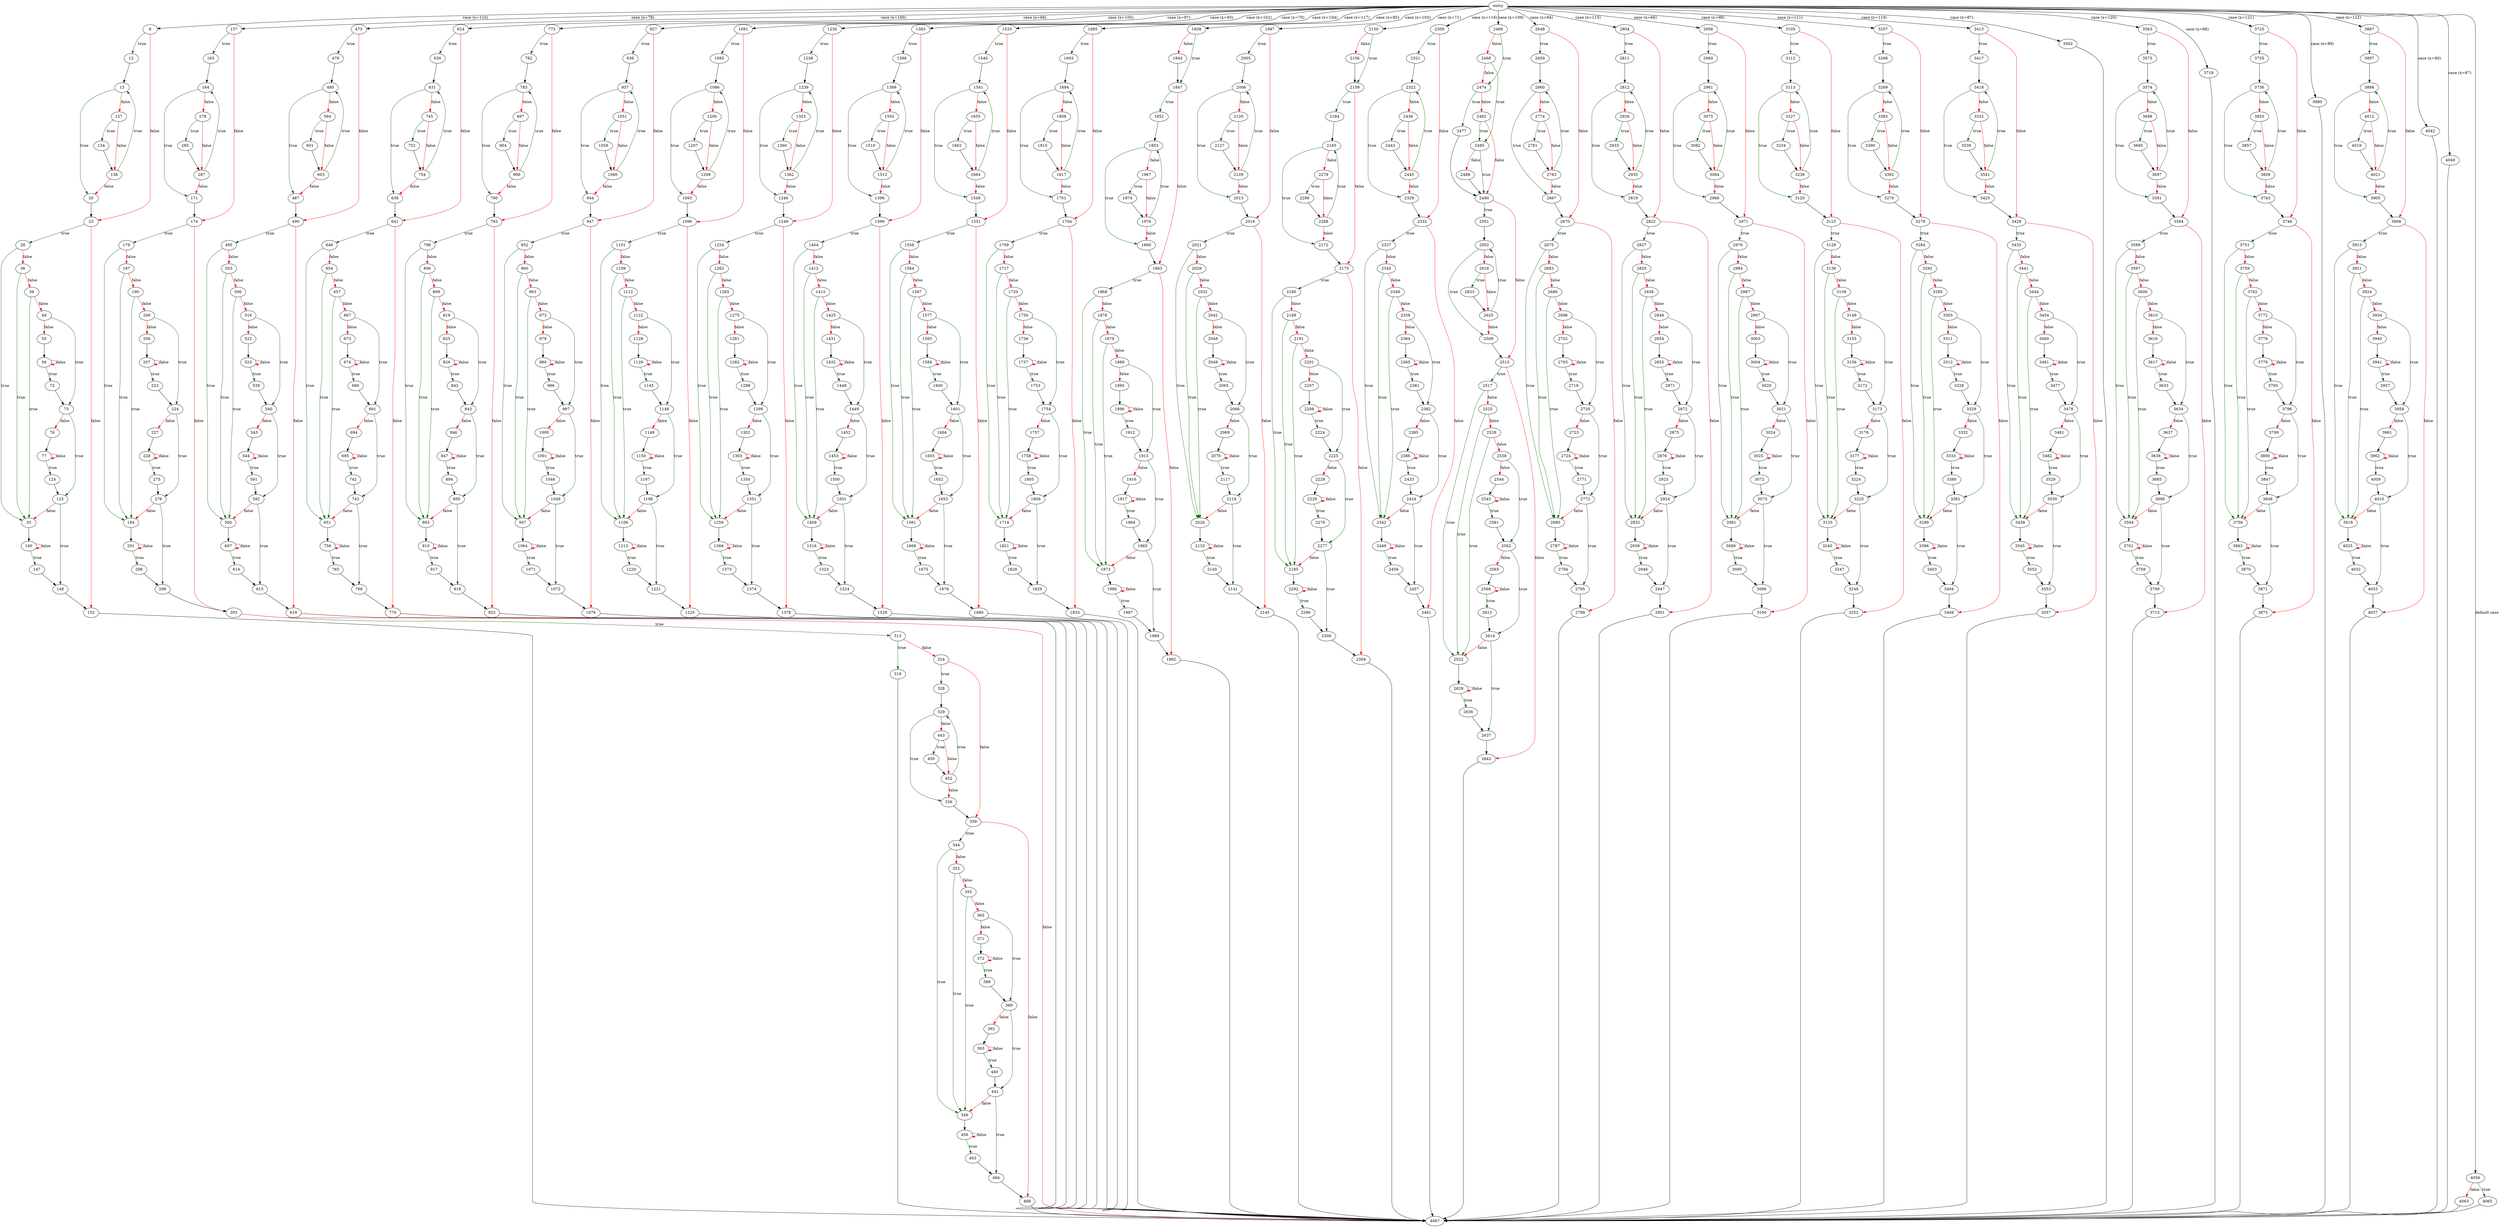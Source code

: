digraph "print_stat" {
	// Node definitions.
	6 [label=entry];
	8;
	12;
	13;
	20;
	23;
	28;
	33;
	36;
	39;
	49;
	55;
	56;
	72;
	73;
	76;
	77;
	124;
	125;
	127;
	134;
	136;
	140;
	147;
	148;
	152;
	157;
	163;
	164;
	171;
	174;
	179;
	184;
	187;
	190;
	200;
	206;
	207;
	223;
	224;
	227;
	228;
	275;
	276;
	278;
	285;
	287;
	291;
	298;
	299;
	303;
	313;
	319;
	324;
	328;
	329;
	336;
	339;
	344;
	349;
	352;
	355;
	365;
	371;
	372;
	388;
	389;
	392;
	393;
	440;
	441;
	443;
	450;
	452;
	456;
	463;
	464;
	468;
	473;
	479;
	480;
	487;
	490;
	495;
	500;
	503;
	506;
	516;
	522;
	523;
	539;
	540;
	543;
	544;
	591;
	592;
	594;
	601;
	603;
	607;
	614;
	615;
	619;
	624;
	630;
	631;
	638;
	641;
	646;
	651;
	654;
	657;
	667;
	673;
	674;
	690;
	691;
	694;
	695;
	742;
	743;
	745;
	752;
	754;
	758;
	765;
	766;
	770;
	775;
	782;
	783;
	790;
	793;
	798;
	803;
	806;
	809;
	819;
	825;
	826;
	842;
	843;
	846;
	847;
	894;
	895;
	897;
	904;
	906;
	910;
	917;
	918;
	922;
	927;
	936;
	937;
	944;
	947;
	952;
	957;
	960;
	963;
	973;
	979;
	980;
	996;
	997;
	1000;
	1001;
	1048;
	1049;
	1051;
	1058;
	1060;
	1064;
	1071;
	1072;
	1076;
	1081;
	1085;
	1086;
	1093;
	1096;
	1101;
	1106;
	1109;
	1112;
	1122;
	1128;
	1129;
	1145;
	1146;
	1149;
	1150;
	1197;
	1198;
	1200;
	1207;
	1209;
	1213;
	1220;
	1221;
	1225;
	1230;
	1238;
	1239;
	1246;
	1249;
	1254;
	1259;
	1262;
	1265;
	1275;
	1281;
	1282;
	1298;
	1299;
	1302;
	1303;
	1350;
	1351;
	1353;
	1360;
	1362;
	1366;
	1373;
	1374;
	1378;
	1383;
	1388;
	1389;
	1396;
	1399;
	1404;
	1409;
	1412;
	1415;
	1425;
	1431;
	1432;
	1448;
	1449;
	1452;
	1453;
	1500;
	1501;
	1503;
	1510;
	1512;
	1516;
	1523;
	1524;
	1528;
	1533;
	1540;
	1541;
	1548;
	1551;
	1556;
	1561;
	1564;
	1567;
	1577;
	1583;
	1584;
	1600;
	1601;
	1604;
	1605;
	1652;
	1653;
	1655;
	1662;
	1664;
	1668;
	1675;
	1676;
	1680;
	1685;
	1693;
	1694;
	1701;
	1704;
	1709;
	1714;
	1717;
	1720;
	1730;
	1736;
	1737;
	1753;
	1754;
	1757;
	1758;
	1805;
	1806;
	1808;
	1815;
	1817;
	1821;
	1828;
	1829;
	1833;
	1838;
	1844;
	1847;
	1852;
	1853;
	1860;
	1863;
	1868;
	1873;
	1876;
	1879;
	1889;
	1895;
	1896;
	1912;
	1913;
	1916;
	1917;
	1964;
	1965;
	1967;
	1974;
	1976;
	1980;
	1987;
	1988;
	1992;
	1997;
	2005;
	2006;
	2013;
	2016;
	2021;
	2026;
	2029;
	2032;
	2042;
	2048;
	2049;
	2065;
	2066;
	2069;
	2070;
	2117;
	2118;
	2120;
	2127;
	2129;
	2133;
	2140;
	2141;
	2145;
	2150;
	2156;
	2159;
	2164;
	2165;
	2172;
	2175;
	2180;
	2185;
	2188;
	2191;
	2201;
	2207;
	2208;
	2224;
	2225;
	2228;
	2229;
	2276;
	2277;
	2279;
	2286;
	2288;
	2292;
	2299;
	2300;
	2304;
	2309;
	2321;
	2322;
	2329;
	2332;
	2337;
	2342;
	2345;
	2348;
	2358;
	2364;
	2365;
	2381;
	2382;
	2385;
	2386;
	2433;
	2434;
	2436;
	2443;
	2445;
	2449;
	2456;
	2457;
	2461;
	2466;
	2468;
	2474;
	2477;
	2482;
	2485;
	2488;
	2490;
	2501;
	2502;
	2509;
	2512;
	2517;
	2522;
	2525;
	2528;
	2538;
	2544;
	2545;
	2561;
	2562;
	2565;
	2566;
	2613;
	2614;
	2616;
	2623;
	2625;
	2629;
	2636;
	2637;
	2642;
	2648;
	2659;
	2660;
	2667;
	2670;
	2675;
	2680;
	2683;
	2686;
	2696;
	2702;
	2703;
	2719;
	2720;
	2723;
	2724;
	2771;
	2772;
	2774;
	2781;
	2783;
	2787;
	2794;
	2795;
	2799;
	2804;
	2811;
	2812;
	2819;
	2822;
	2827;
	2832;
	2835;
	2838;
	2848;
	2854;
	2855;
	2871;
	2872;
	2875;
	2876;
	2923;
	2924;
	2926;
	2933;
	2935;
	2939;
	2946;
	2947;
	2951;
	2956;
	2960;
	2961;
	2968;
	2971;
	2976;
	2981;
	2984;
	2987;
	2997;
	3003;
	3004;
	3020;
	3021;
	3024;
	3025;
	3072;
	3073;
	3075;
	3082;
	3084;
	3088;
	3095;
	3096;
	3100;
	3105;
	3112;
	3113;
	3120;
	3123;
	3128;
	3133;
	3136;
	3139;
	3149;
	3155;
	3156;
	3172;
	3173;
	3176;
	3177;
	3224;
	3225;
	3227;
	3234;
	3236;
	3240;
	3247;
	3248;
	3252;
	3257;
	3268;
	3269;
	3276;
	3279;
	3284;
	3289;
	3292;
	3295;
	3305;
	3311;
	3312;
	3328;
	3329;
	3332;
	3333;
	3380;
	3381;
	3383;
	3390;
	3392;
	3396;
	3403;
	3404;
	3408;
	3413;
	3417;
	3418;
	3425;
	3428;
	3433;
	3438;
	3441;
	3444;
	3454;
	3460;
	3461;
	3477;
	3478;
	3481;
	3482;
	3529;
	3530;
	3532;
	3539;
	3541;
	3545;
	3552;
	3553;
	3557;
	3562;
	3563;
	3573;
	3574;
	3581;
	3584;
	3589;
	3594;
	3597;
	3600;
	3610;
	3616;
	3617;
	3633;
	3634;
	3637;
	3638;
	3685;
	3686;
	3688;
	3695;
	3697;
	3701;
	3708;
	3709;
	3713;
	3718;
	3725;
	3735;
	3736;
	3743;
	3746;
	3751;
	3756;
	3759;
	3762;
	3772;
	3778;
	3779;
	3795;
	3796;
	3799;
	3800;
	3847;
	3848;
	3850;
	3857;
	3859;
	3863;
	3870;
	3871;
	3875;
	3880;
	3887;
	3897;
	3898;
	3905;
	3908;
	3913;
	3918;
	3921;
	3924;
	3934;
	3940;
	3941;
	3957;
	3958;
	3961;
	3962;
	4009;
	4010;
	4012;
	4019;
	4021;
	4025;
	4032;
	4033;
	4037;
	4042;
	4049;
	4056;
	4063;
	4065;
	4067;

	// Edge definitions.
	6 -> 8 [label="case (x=110)"];
	6 -> 157 [label="case (x=78)"];
	6 -> 473 [label="case (x=100)"];
	6 -> 624 [label="case (x=68)"];
	6 -> 775 [label="case (x=105)"];
	6 -> 927 [label="case (x=97)"];
	6 -> 1081 [label="case (x=65)"];
	6 -> 1230 [label="case (x=102)"];
	6 -> 1383 [label="case (x=70)"];
	6 -> 1533 [label="case (x=104)"];
	6 -> 1685 [label="case (x=117)"];
	6 -> 1838 [label="case (x=85)"];
	6 -> 1997 [label="case (x=103)"];
	6 -> 2150 [label="case (x=71)"];
	6 -> 2309 [label="case (x=116)"];
	6 -> 2466 [label="case (x=109)"];
	6 -> 2648 [label="case (x=84)"];
	6 -> 2804 [label="case (x=115)"];
	6 -> 2956 [label="case (x=66)"];
	6 -> 3105 [label="case (x=98)"];
	6 -> 3257 [label="case (x=111)"];
	6 -> 3413 [label="case (x=119)"];
	6 -> 3562 [label="case (x=87)"];
	6 -> 3563 [label="case (x=120)"];
	6 -> 3718 [label="case (x=88)"];
	6 -> 3725 [label="case (x=121)"];
	6 -> 3880 [label="case (x=89)"];
	6 -> 3887 [label="case (x=122)"];
	6 -> 4042 [label="case (x=90)"];
	6 -> 4049 [label="case (x=67)"];
	6 -> 4056 [label="default case"];
	8 -> 12 [
		color=darkgreen
		label=true
	];
	8 -> 23 [
		color=red
		label=false
	];
	12 -> 13;
	13 -> 20 [
		color=darkgreen
		label=true
	];
	13 -> 127 [
		color=red
		label=false
	];
	20 -> 23;
	23 -> 28 [
		color=darkgreen
		label=true
	];
	23 -> 152 [
		color=red
		label=false
	];
	28 -> 33 [
		color=darkgreen
		label=true
	];
	28 -> 36 [
		color=red
		label=false
	];
	33 -> 140;
	36 -> 33 [
		color=darkgreen
		label=true
	];
	36 -> 39 [
		color=red
		label=false
	];
	39 -> 33 [
		color=darkgreen
		label=true
	];
	39 -> 49 [
		color=red
		label=false
	];
	49 -> 55 [
		color=red
		label=false
	];
	49 -> 73 [
		color=darkgreen
		label=true
	];
	55 -> 56;
	56 -> 56 [
		color=red
		label=false
	];
	56 -> 72 [
		color=darkgreen
		label=true
	];
	72 -> 73;
	73 -> 76 [
		color=red
		label=false
	];
	73 -> 125 [
		color=darkgreen
		label=true
	];
	76 -> 77;
	77 -> 77 [
		color=red
		label=false
	];
	77 -> 124 [
		color=darkgreen
		label=true
	];
	124 -> 125;
	125 -> 33 [
		color=red
		label=false
	];
	125 -> 148 [
		color=darkgreen
		label=true
	];
	127 -> 134 [
		color=darkgreen
		label=true
	];
	127 -> 136 [
		color=red
		label=false
	];
	134 -> 136;
	136 -> 13 [
		color=darkgreen
		label=true
	];
	136 -> 20 [
		color=red
		label=false
	];
	140 -> 140 [
		color=red
		label=false
	];
	140 -> 147 [
		color=darkgreen
		label=true
	];
	147 -> 148;
	148 -> 152;
	152 -> 4067;
	157 -> 163 [
		color=darkgreen
		label=true
	];
	157 -> 174 [
		color=red
		label=false
	];
	163 -> 164;
	164 -> 171 [
		color=darkgreen
		label=true
	];
	164 -> 278 [
		color=red
		label=false
	];
	171 -> 174;
	174 -> 179 [
		color=darkgreen
		label=true
	];
	174 -> 303 [
		color=red
		label=false
	];
	179 -> 184 [
		color=darkgreen
		label=true
	];
	179 -> 187 [
		color=red
		label=false
	];
	184 -> 291;
	187 -> 184 [
		color=darkgreen
		label=true
	];
	187 -> 190 [
		color=red
		label=false
	];
	190 -> 184 [
		color=darkgreen
		label=true
	];
	190 -> 200 [
		color=red
		label=false
	];
	200 -> 206 [
		color=red
		label=false
	];
	200 -> 224 [
		color=darkgreen
		label=true
	];
	206 -> 207;
	207 -> 207 [
		color=red
		label=false
	];
	207 -> 223 [
		color=darkgreen
		label=true
	];
	223 -> 224;
	224 -> 227 [
		color=red
		label=false
	];
	224 -> 276 [
		color=darkgreen
		label=true
	];
	227 -> 228;
	228 -> 228 [
		color=red
		label=false
	];
	228 -> 275 [
		color=darkgreen
		label=true
	];
	275 -> 276;
	276 -> 184 [
		color=red
		label=false
	];
	276 -> 299 [
		color=darkgreen
		label=true
	];
	278 -> 285 [
		color=darkgreen
		label=true
	];
	278 -> 287 [
		color=red
		label=false
	];
	285 -> 287;
	287 -> 164 [
		color=darkgreen
		label=true
	];
	287 -> 171 [
		color=red
		label=false
	];
	291 -> 291 [
		color=red
		label=false
	];
	291 -> 298 [
		color=darkgreen
		label=true
	];
	298 -> 299;
	299 -> 303;
	303 -> 313 [
		color=darkgreen
		label=true
	];
	303 -> 4067 [
		color=red
		label=false
	];
	313 -> 319 [
		color=darkgreen
		label=true
	];
	313 -> 324 [
		color=red
		label=false
	];
	319 -> 4067;
	324 -> 328 [
		color=darkgreen
		label=true
	];
	324 -> 339 [
		color=red
		label=false
	];
	328 -> 329;
	329 -> 336 [
		color=darkgreen
		label=true
	];
	329 -> 443 [
		color=red
		label=false
	];
	336 -> 339;
	339 -> 344 [
		color=darkgreen
		label=true
	];
	339 -> 468 [
		color=red
		label=false
	];
	344 -> 349 [
		color=darkgreen
		label=true
	];
	344 -> 352 [
		color=red
		label=false
	];
	349 -> 456;
	352 -> 349 [
		color=darkgreen
		label=true
	];
	352 -> 355 [
		color=red
		label=false
	];
	355 -> 349 [
		color=darkgreen
		label=true
	];
	355 -> 365 [
		color=red
		label=false
	];
	365 -> 371 [
		color=red
		label=false
	];
	365 -> 389 [
		color=darkgreen
		label=true
	];
	371 -> 372;
	372 -> 372 [
		color=red
		label=false
	];
	372 -> 388 [
		color=darkgreen
		label=true
	];
	388 -> 389;
	389 -> 392 [
		color=red
		label=false
	];
	389 -> 441 [
		color=darkgreen
		label=true
	];
	392 -> 393;
	393 -> 393 [
		color=red
		label=false
	];
	393 -> 440 [
		color=darkgreen
		label=true
	];
	440 -> 441;
	441 -> 349 [
		color=red
		label=false
	];
	441 -> 464 [
		color=darkgreen
		label=true
	];
	443 -> 450 [
		color=darkgreen
		label=true
	];
	443 -> 452 [
		color=red
		label=false
	];
	450 -> 452;
	452 -> 329 [
		color=darkgreen
		label=true
	];
	452 -> 336 [
		color=red
		label=false
	];
	456 -> 456 [
		color=red
		label=false
	];
	456 -> 463 [
		color=darkgreen
		label=true
	];
	463 -> 464;
	464 -> 468;
	468 -> 4067;
	473 -> 479 [
		color=darkgreen
		label=true
	];
	473 -> 490 [
		color=red
		label=false
	];
	479 -> 480;
	480 -> 487 [
		color=darkgreen
		label=true
	];
	480 -> 594 [
		color=red
		label=false
	];
	487 -> 490;
	490 -> 495 [
		color=darkgreen
		label=true
	];
	490 -> 619 [
		color=red
		label=false
	];
	495 -> 500 [
		color=darkgreen
		label=true
	];
	495 -> 503 [
		color=red
		label=false
	];
	500 -> 607;
	503 -> 500 [
		color=darkgreen
		label=true
	];
	503 -> 506 [
		color=red
		label=false
	];
	506 -> 500 [
		color=darkgreen
		label=true
	];
	506 -> 516 [
		color=red
		label=false
	];
	516 -> 522 [
		color=red
		label=false
	];
	516 -> 540 [
		color=darkgreen
		label=true
	];
	522 -> 523;
	523 -> 523 [
		color=red
		label=false
	];
	523 -> 539 [
		color=darkgreen
		label=true
	];
	539 -> 540;
	540 -> 543 [
		color=red
		label=false
	];
	540 -> 592 [
		color=darkgreen
		label=true
	];
	543 -> 544;
	544 -> 544 [
		color=red
		label=false
	];
	544 -> 591 [
		color=darkgreen
		label=true
	];
	591 -> 592;
	592 -> 500 [
		color=red
		label=false
	];
	592 -> 615 [
		color=darkgreen
		label=true
	];
	594 -> 601 [
		color=darkgreen
		label=true
	];
	594 -> 603 [
		color=red
		label=false
	];
	601 -> 603;
	603 -> 480 [
		color=darkgreen
		label=true
	];
	603 -> 487 [
		color=red
		label=false
	];
	607 -> 607 [
		color=red
		label=false
	];
	607 -> 614 [
		color=darkgreen
		label=true
	];
	614 -> 615;
	615 -> 619;
	619 -> 4067;
	624 -> 630 [
		color=darkgreen
		label=true
	];
	624 -> 641 [
		color=red
		label=false
	];
	630 -> 631;
	631 -> 638 [
		color=darkgreen
		label=true
	];
	631 -> 745 [
		color=red
		label=false
	];
	638 -> 641;
	641 -> 646 [
		color=darkgreen
		label=true
	];
	641 -> 770 [
		color=red
		label=false
	];
	646 -> 651 [
		color=darkgreen
		label=true
	];
	646 -> 654 [
		color=red
		label=false
	];
	651 -> 758;
	654 -> 651 [
		color=darkgreen
		label=true
	];
	654 -> 657 [
		color=red
		label=false
	];
	657 -> 651 [
		color=darkgreen
		label=true
	];
	657 -> 667 [
		color=red
		label=false
	];
	667 -> 673 [
		color=red
		label=false
	];
	667 -> 691 [
		color=darkgreen
		label=true
	];
	673 -> 674;
	674 -> 674 [
		color=red
		label=false
	];
	674 -> 690 [
		color=darkgreen
		label=true
	];
	690 -> 691;
	691 -> 694 [
		color=red
		label=false
	];
	691 -> 743 [
		color=darkgreen
		label=true
	];
	694 -> 695;
	695 -> 695 [
		color=red
		label=false
	];
	695 -> 742 [
		color=darkgreen
		label=true
	];
	742 -> 743;
	743 -> 651 [
		color=red
		label=false
	];
	743 -> 766 [
		color=darkgreen
		label=true
	];
	745 -> 752 [
		color=darkgreen
		label=true
	];
	745 -> 754 [
		color=red
		label=false
	];
	752 -> 754;
	754 -> 631 [
		color=darkgreen
		label=true
	];
	754 -> 638 [
		color=red
		label=false
	];
	758 -> 758 [
		color=red
		label=false
	];
	758 -> 765 [
		color=darkgreen
		label=true
	];
	765 -> 766;
	766 -> 770;
	770 -> 4067;
	775 -> 782 [
		color=darkgreen
		label=true
	];
	775 -> 793 [
		color=red
		label=false
	];
	782 -> 783;
	783 -> 790 [
		color=darkgreen
		label=true
	];
	783 -> 897 [
		color=red
		label=false
	];
	790 -> 793;
	793 -> 798 [
		color=darkgreen
		label=true
	];
	793 -> 922 [
		color=red
		label=false
	];
	798 -> 803 [
		color=darkgreen
		label=true
	];
	798 -> 806 [
		color=red
		label=false
	];
	803 -> 910;
	806 -> 803 [
		color=darkgreen
		label=true
	];
	806 -> 809 [
		color=red
		label=false
	];
	809 -> 803 [
		color=darkgreen
		label=true
	];
	809 -> 819 [
		color=red
		label=false
	];
	819 -> 825 [
		color=red
		label=false
	];
	819 -> 843 [
		color=darkgreen
		label=true
	];
	825 -> 826;
	826 -> 826 [
		color=red
		label=false
	];
	826 -> 842 [
		color=darkgreen
		label=true
	];
	842 -> 843;
	843 -> 846 [
		color=red
		label=false
	];
	843 -> 895 [
		color=darkgreen
		label=true
	];
	846 -> 847;
	847 -> 847 [
		color=red
		label=false
	];
	847 -> 894 [
		color=darkgreen
		label=true
	];
	894 -> 895;
	895 -> 803 [
		color=red
		label=false
	];
	895 -> 918 [
		color=darkgreen
		label=true
	];
	897 -> 904 [
		color=darkgreen
		label=true
	];
	897 -> 906 [
		color=red
		label=false
	];
	904 -> 906;
	906 -> 783 [
		color=darkgreen
		label=true
	];
	906 -> 790 [
		color=red
		label=false
	];
	910 -> 910 [
		color=red
		label=false
	];
	910 -> 917 [
		color=darkgreen
		label=true
	];
	917 -> 918;
	918 -> 922;
	922 -> 4067;
	927 -> 936 [
		color=darkgreen
		label=true
	];
	927 -> 947 [
		color=red
		label=false
	];
	936 -> 937;
	937 -> 944 [
		color=darkgreen
		label=true
	];
	937 -> 1051 [
		color=red
		label=false
	];
	944 -> 947;
	947 -> 952 [
		color=darkgreen
		label=true
	];
	947 -> 1076 [
		color=red
		label=false
	];
	952 -> 957 [
		color=darkgreen
		label=true
	];
	952 -> 960 [
		color=red
		label=false
	];
	957 -> 1064;
	960 -> 957 [
		color=darkgreen
		label=true
	];
	960 -> 963 [
		color=red
		label=false
	];
	963 -> 957 [
		color=darkgreen
		label=true
	];
	963 -> 973 [
		color=red
		label=false
	];
	973 -> 979 [
		color=red
		label=false
	];
	973 -> 997 [
		color=darkgreen
		label=true
	];
	979 -> 980;
	980 -> 980 [
		color=red
		label=false
	];
	980 -> 996 [
		color=darkgreen
		label=true
	];
	996 -> 997;
	997 -> 1000 [
		color=red
		label=false
	];
	997 -> 1049 [
		color=darkgreen
		label=true
	];
	1000 -> 1001;
	1001 -> 1001 [
		color=red
		label=false
	];
	1001 -> 1048 [
		color=darkgreen
		label=true
	];
	1048 -> 1049;
	1049 -> 957 [
		color=red
		label=false
	];
	1049 -> 1072 [
		color=darkgreen
		label=true
	];
	1051 -> 1058 [
		color=darkgreen
		label=true
	];
	1051 -> 1060 [
		color=red
		label=false
	];
	1058 -> 1060;
	1060 -> 937 [
		color=darkgreen
		label=true
	];
	1060 -> 944 [
		color=red
		label=false
	];
	1064 -> 1064 [
		color=red
		label=false
	];
	1064 -> 1071 [
		color=darkgreen
		label=true
	];
	1071 -> 1072;
	1072 -> 1076;
	1076 -> 4067;
	1081 -> 1085 [
		color=darkgreen
		label=true
	];
	1081 -> 1096 [
		color=red
		label=false
	];
	1085 -> 1086;
	1086 -> 1093 [
		color=darkgreen
		label=true
	];
	1086 -> 1200 [
		color=red
		label=false
	];
	1093 -> 1096;
	1096 -> 1101 [
		color=darkgreen
		label=true
	];
	1096 -> 1225 [
		color=red
		label=false
	];
	1101 -> 1106 [
		color=darkgreen
		label=true
	];
	1101 -> 1109 [
		color=red
		label=false
	];
	1106 -> 1213;
	1109 -> 1106 [
		color=darkgreen
		label=true
	];
	1109 -> 1112 [
		color=red
		label=false
	];
	1112 -> 1106 [
		color=darkgreen
		label=true
	];
	1112 -> 1122 [
		color=red
		label=false
	];
	1122 -> 1128 [
		color=red
		label=false
	];
	1122 -> 1146 [
		color=darkgreen
		label=true
	];
	1128 -> 1129;
	1129 -> 1129 [
		color=red
		label=false
	];
	1129 -> 1145 [
		color=darkgreen
		label=true
	];
	1145 -> 1146;
	1146 -> 1149 [
		color=red
		label=false
	];
	1146 -> 1198 [
		color=darkgreen
		label=true
	];
	1149 -> 1150;
	1150 -> 1150 [
		color=red
		label=false
	];
	1150 -> 1197 [
		color=darkgreen
		label=true
	];
	1197 -> 1198;
	1198 -> 1106 [
		color=red
		label=false
	];
	1198 -> 1221 [
		color=darkgreen
		label=true
	];
	1200 -> 1207 [
		color=darkgreen
		label=true
	];
	1200 -> 1209 [
		color=red
		label=false
	];
	1207 -> 1209;
	1209 -> 1086 [
		color=darkgreen
		label=true
	];
	1209 -> 1093 [
		color=red
		label=false
	];
	1213 -> 1213 [
		color=red
		label=false
	];
	1213 -> 1220 [
		color=darkgreen
		label=true
	];
	1220 -> 1221;
	1221 -> 1225;
	1225 -> 4067;
	1230 -> 1238 [
		color=darkgreen
		label=true
	];
	1230 -> 1249 [
		color=red
		label=false
	];
	1238 -> 1239;
	1239 -> 1246 [
		color=darkgreen
		label=true
	];
	1239 -> 1353 [
		color=red
		label=false
	];
	1246 -> 1249;
	1249 -> 1254 [
		color=darkgreen
		label=true
	];
	1249 -> 1378 [
		color=red
		label=false
	];
	1254 -> 1259 [
		color=darkgreen
		label=true
	];
	1254 -> 1262 [
		color=red
		label=false
	];
	1259 -> 1366;
	1262 -> 1259 [
		color=darkgreen
		label=true
	];
	1262 -> 1265 [
		color=red
		label=false
	];
	1265 -> 1259 [
		color=darkgreen
		label=true
	];
	1265 -> 1275 [
		color=red
		label=false
	];
	1275 -> 1281 [
		color=red
		label=false
	];
	1275 -> 1299 [
		color=darkgreen
		label=true
	];
	1281 -> 1282;
	1282 -> 1282 [
		color=red
		label=false
	];
	1282 -> 1298 [
		color=darkgreen
		label=true
	];
	1298 -> 1299;
	1299 -> 1302 [
		color=red
		label=false
	];
	1299 -> 1351 [
		color=darkgreen
		label=true
	];
	1302 -> 1303;
	1303 -> 1303 [
		color=red
		label=false
	];
	1303 -> 1350 [
		color=darkgreen
		label=true
	];
	1350 -> 1351;
	1351 -> 1259 [
		color=red
		label=false
	];
	1351 -> 1374 [
		color=darkgreen
		label=true
	];
	1353 -> 1360 [
		color=darkgreen
		label=true
	];
	1353 -> 1362 [
		color=red
		label=false
	];
	1360 -> 1362;
	1362 -> 1239 [
		color=darkgreen
		label=true
	];
	1362 -> 1246 [
		color=red
		label=false
	];
	1366 -> 1366 [
		color=red
		label=false
	];
	1366 -> 1373 [
		color=darkgreen
		label=true
	];
	1373 -> 1374;
	1374 -> 1378;
	1378 -> 4067;
	1383 -> 1388 [
		color=darkgreen
		label=true
	];
	1383 -> 1399 [
		color=red
		label=false
	];
	1388 -> 1389;
	1389 -> 1396 [
		color=darkgreen
		label=true
	];
	1389 -> 1503 [
		color=red
		label=false
	];
	1396 -> 1399;
	1399 -> 1404 [
		color=darkgreen
		label=true
	];
	1399 -> 1528 [
		color=red
		label=false
	];
	1404 -> 1409 [
		color=darkgreen
		label=true
	];
	1404 -> 1412 [
		color=red
		label=false
	];
	1409 -> 1516;
	1412 -> 1409 [
		color=darkgreen
		label=true
	];
	1412 -> 1415 [
		color=red
		label=false
	];
	1415 -> 1409 [
		color=darkgreen
		label=true
	];
	1415 -> 1425 [
		color=red
		label=false
	];
	1425 -> 1431 [
		color=red
		label=false
	];
	1425 -> 1449 [
		color=darkgreen
		label=true
	];
	1431 -> 1432;
	1432 -> 1432 [
		color=red
		label=false
	];
	1432 -> 1448 [
		color=darkgreen
		label=true
	];
	1448 -> 1449;
	1449 -> 1452 [
		color=red
		label=false
	];
	1449 -> 1501 [
		color=darkgreen
		label=true
	];
	1452 -> 1453;
	1453 -> 1453 [
		color=red
		label=false
	];
	1453 -> 1500 [
		color=darkgreen
		label=true
	];
	1500 -> 1501;
	1501 -> 1409 [
		color=red
		label=false
	];
	1501 -> 1524 [
		color=darkgreen
		label=true
	];
	1503 -> 1510 [
		color=darkgreen
		label=true
	];
	1503 -> 1512 [
		color=red
		label=false
	];
	1510 -> 1512;
	1512 -> 1389 [
		color=darkgreen
		label=true
	];
	1512 -> 1396 [
		color=red
		label=false
	];
	1516 -> 1516 [
		color=red
		label=false
	];
	1516 -> 1523 [
		color=darkgreen
		label=true
	];
	1523 -> 1524;
	1524 -> 1528;
	1528 -> 4067;
	1533 -> 1540 [
		color=darkgreen
		label=true
	];
	1533 -> 1551 [
		color=red
		label=false
	];
	1540 -> 1541;
	1541 -> 1548 [
		color=darkgreen
		label=true
	];
	1541 -> 1655 [
		color=red
		label=false
	];
	1548 -> 1551;
	1551 -> 1556 [
		color=darkgreen
		label=true
	];
	1551 -> 1680 [
		color=red
		label=false
	];
	1556 -> 1561 [
		color=darkgreen
		label=true
	];
	1556 -> 1564 [
		color=red
		label=false
	];
	1561 -> 1668;
	1564 -> 1561 [
		color=darkgreen
		label=true
	];
	1564 -> 1567 [
		color=red
		label=false
	];
	1567 -> 1561 [
		color=darkgreen
		label=true
	];
	1567 -> 1577 [
		color=red
		label=false
	];
	1577 -> 1583 [
		color=red
		label=false
	];
	1577 -> 1601 [
		color=darkgreen
		label=true
	];
	1583 -> 1584;
	1584 -> 1584 [
		color=red
		label=false
	];
	1584 -> 1600 [
		color=darkgreen
		label=true
	];
	1600 -> 1601;
	1601 -> 1604 [
		color=red
		label=false
	];
	1601 -> 1653 [
		color=darkgreen
		label=true
	];
	1604 -> 1605;
	1605 -> 1605 [
		color=red
		label=false
	];
	1605 -> 1652 [
		color=darkgreen
		label=true
	];
	1652 -> 1653;
	1653 -> 1561 [
		color=red
		label=false
	];
	1653 -> 1676 [
		color=darkgreen
		label=true
	];
	1655 -> 1662 [
		color=darkgreen
		label=true
	];
	1655 -> 1664 [
		color=red
		label=false
	];
	1662 -> 1664;
	1664 -> 1541 [
		color=darkgreen
		label=true
	];
	1664 -> 1548 [
		color=red
		label=false
	];
	1668 -> 1668 [
		color=red
		label=false
	];
	1668 -> 1675 [
		color=darkgreen
		label=true
	];
	1675 -> 1676;
	1676 -> 1680;
	1680 -> 4067;
	1685 -> 1693 [
		color=darkgreen
		label=true
	];
	1685 -> 1704 [
		color=red
		label=false
	];
	1693 -> 1694;
	1694 -> 1701 [
		color=darkgreen
		label=true
	];
	1694 -> 1808 [
		color=red
		label=false
	];
	1701 -> 1704;
	1704 -> 1709 [
		color=darkgreen
		label=true
	];
	1704 -> 1833 [
		color=red
		label=false
	];
	1709 -> 1714 [
		color=darkgreen
		label=true
	];
	1709 -> 1717 [
		color=red
		label=false
	];
	1714 -> 1821;
	1717 -> 1714 [
		color=darkgreen
		label=true
	];
	1717 -> 1720 [
		color=red
		label=false
	];
	1720 -> 1714 [
		color=darkgreen
		label=true
	];
	1720 -> 1730 [
		color=red
		label=false
	];
	1730 -> 1736 [
		color=red
		label=false
	];
	1730 -> 1754 [
		color=darkgreen
		label=true
	];
	1736 -> 1737;
	1737 -> 1737 [
		color=red
		label=false
	];
	1737 -> 1753 [
		color=darkgreen
		label=true
	];
	1753 -> 1754;
	1754 -> 1757 [
		color=red
		label=false
	];
	1754 -> 1806 [
		color=darkgreen
		label=true
	];
	1757 -> 1758;
	1758 -> 1758 [
		color=red
		label=false
	];
	1758 -> 1805 [
		color=darkgreen
		label=true
	];
	1805 -> 1806;
	1806 -> 1714 [
		color=red
		label=false
	];
	1806 -> 1829 [
		color=darkgreen
		label=true
	];
	1808 -> 1815 [
		color=darkgreen
		label=true
	];
	1808 -> 1817 [
		color=red
		label=false
	];
	1815 -> 1817;
	1817 -> 1694 [
		color=darkgreen
		label=true
	];
	1817 -> 1701 [
		color=red
		label=false
	];
	1821 -> 1821 [
		color=red
		label=false
	];
	1821 -> 1828 [
		color=darkgreen
		label=true
	];
	1828 -> 1829;
	1829 -> 1833;
	1833 -> 4067;
	1838 -> 1844 [
		color=red
		label=false
	];
	1838 -> 1847 [
		color=darkgreen
		label=true
	];
	1844 -> 1847;
	1847 -> 1852 [
		color=darkgreen
		label=true
	];
	1847 -> 1863 [
		color=red
		label=false
	];
	1852 -> 1853;
	1853 -> 1860 [
		color=darkgreen
		label=true
	];
	1853 -> 1967 [
		color=red
		label=false
	];
	1860 -> 1863;
	1863 -> 1868 [
		color=darkgreen
		label=true
	];
	1863 -> 1992 [
		color=red
		label=false
	];
	1868 -> 1873 [
		color=darkgreen
		label=true
	];
	1868 -> 1876 [
		color=red
		label=false
	];
	1873 -> 1980;
	1876 -> 1873 [
		color=darkgreen
		label=true
	];
	1876 -> 1879 [
		color=red
		label=false
	];
	1879 -> 1873 [
		color=darkgreen
		label=true
	];
	1879 -> 1889 [
		color=red
		label=false
	];
	1889 -> 1895 [
		color=red
		label=false
	];
	1889 -> 1913 [
		color=darkgreen
		label=true
	];
	1895 -> 1896;
	1896 -> 1896 [
		color=red
		label=false
	];
	1896 -> 1912 [
		color=darkgreen
		label=true
	];
	1912 -> 1913;
	1913 -> 1916 [
		color=red
		label=false
	];
	1913 -> 1965 [
		color=darkgreen
		label=true
	];
	1916 -> 1917;
	1917 -> 1917 [
		color=red
		label=false
	];
	1917 -> 1964 [
		color=darkgreen
		label=true
	];
	1964 -> 1965;
	1965 -> 1873 [
		color=red
		label=false
	];
	1965 -> 1988 [
		color=darkgreen
		label=true
	];
	1967 -> 1974 [
		color=darkgreen
		label=true
	];
	1967 -> 1976 [
		color=red
		label=false
	];
	1974 -> 1976;
	1976 -> 1853 [
		color=darkgreen
		label=true
	];
	1976 -> 1860 [
		color=red
		label=false
	];
	1980 -> 1980 [
		color=red
		label=false
	];
	1980 -> 1987 [
		color=darkgreen
		label=true
	];
	1987 -> 1988;
	1988 -> 1992;
	1992 -> 4067;
	1997 -> 2005 [
		color=darkgreen
		label=true
	];
	1997 -> 2016 [
		color=red
		label=false
	];
	2005 -> 2006;
	2006 -> 2013 [
		color=darkgreen
		label=true
	];
	2006 -> 2120 [
		color=red
		label=false
	];
	2013 -> 2016;
	2016 -> 2021 [
		color=darkgreen
		label=true
	];
	2016 -> 2145 [
		color=red
		label=false
	];
	2021 -> 2026 [
		color=darkgreen
		label=true
	];
	2021 -> 2029 [
		color=red
		label=false
	];
	2026 -> 2133;
	2029 -> 2026 [
		color=darkgreen
		label=true
	];
	2029 -> 2032 [
		color=red
		label=false
	];
	2032 -> 2026 [
		color=darkgreen
		label=true
	];
	2032 -> 2042 [
		color=red
		label=false
	];
	2042 -> 2048 [
		color=red
		label=false
	];
	2042 -> 2066 [
		color=darkgreen
		label=true
	];
	2048 -> 2049;
	2049 -> 2049 [
		color=red
		label=false
	];
	2049 -> 2065 [
		color=darkgreen
		label=true
	];
	2065 -> 2066;
	2066 -> 2069 [
		color=red
		label=false
	];
	2066 -> 2118 [
		color=darkgreen
		label=true
	];
	2069 -> 2070;
	2070 -> 2070 [
		color=red
		label=false
	];
	2070 -> 2117 [
		color=darkgreen
		label=true
	];
	2117 -> 2118;
	2118 -> 2026 [
		color=red
		label=false
	];
	2118 -> 2141 [
		color=darkgreen
		label=true
	];
	2120 -> 2127 [
		color=darkgreen
		label=true
	];
	2120 -> 2129 [
		color=red
		label=false
	];
	2127 -> 2129;
	2129 -> 2006 [
		color=darkgreen
		label=true
	];
	2129 -> 2013 [
		color=red
		label=false
	];
	2133 -> 2133 [
		color=red
		label=false
	];
	2133 -> 2140 [
		color=darkgreen
		label=true
	];
	2140 -> 2141;
	2141 -> 2145;
	2145 -> 4067;
	2150 -> 2156 [
		color=red
		label=false
	];
	2150 -> 2159 [
		color=darkgreen
		label=true
	];
	2156 -> 2159;
	2159 -> 2164 [
		color=darkgreen
		label=true
	];
	2159 -> 2175 [
		color=red
		label=false
	];
	2164 -> 2165;
	2165 -> 2172 [
		color=darkgreen
		label=true
	];
	2165 -> 2279 [
		color=red
		label=false
	];
	2172 -> 2175;
	2175 -> 2180 [
		color=darkgreen
		label=true
	];
	2175 -> 2304 [
		color=red
		label=false
	];
	2180 -> 2185 [
		color=darkgreen
		label=true
	];
	2180 -> 2188 [
		color=red
		label=false
	];
	2185 -> 2292;
	2188 -> 2185 [
		color=darkgreen
		label=true
	];
	2188 -> 2191 [
		color=red
		label=false
	];
	2191 -> 2185 [
		color=darkgreen
		label=true
	];
	2191 -> 2201 [
		color=red
		label=false
	];
	2201 -> 2207 [
		color=red
		label=false
	];
	2201 -> 2225 [
		color=darkgreen
		label=true
	];
	2207 -> 2208;
	2208 -> 2208 [
		color=red
		label=false
	];
	2208 -> 2224 [
		color=darkgreen
		label=true
	];
	2224 -> 2225;
	2225 -> 2228 [
		color=red
		label=false
	];
	2225 -> 2277 [
		color=darkgreen
		label=true
	];
	2228 -> 2229;
	2229 -> 2229 [
		color=red
		label=false
	];
	2229 -> 2276 [
		color=darkgreen
		label=true
	];
	2276 -> 2277;
	2277 -> 2185 [
		color=red
		label=false
	];
	2277 -> 2300 [
		color=darkgreen
		label=true
	];
	2279 -> 2286 [
		color=darkgreen
		label=true
	];
	2279 -> 2288 [
		color=red
		label=false
	];
	2286 -> 2288;
	2288 -> 2165 [
		color=darkgreen
		label=true
	];
	2288 -> 2172 [
		color=red
		label=false
	];
	2292 -> 2292 [
		color=red
		label=false
	];
	2292 -> 2299 [
		color=darkgreen
		label=true
	];
	2299 -> 2300;
	2300 -> 2304;
	2304 -> 4067;
	2309 -> 2321 [
		color=darkgreen
		label=true
	];
	2309 -> 2332 [
		color=red
		label=false
	];
	2321 -> 2322;
	2322 -> 2329 [
		color=darkgreen
		label=true
	];
	2322 -> 2436 [
		color=red
		label=false
	];
	2329 -> 2332;
	2332 -> 2337 [
		color=darkgreen
		label=true
	];
	2332 -> 2461 [
		color=red
		label=false
	];
	2337 -> 2342 [
		color=darkgreen
		label=true
	];
	2337 -> 2345 [
		color=red
		label=false
	];
	2342 -> 2449;
	2345 -> 2342 [
		color=darkgreen
		label=true
	];
	2345 -> 2348 [
		color=red
		label=false
	];
	2348 -> 2342 [
		color=darkgreen
		label=true
	];
	2348 -> 2358 [
		color=red
		label=false
	];
	2358 -> 2364 [
		color=red
		label=false
	];
	2358 -> 2382 [
		color=darkgreen
		label=true
	];
	2364 -> 2365;
	2365 -> 2365 [
		color=red
		label=false
	];
	2365 -> 2381 [
		color=darkgreen
		label=true
	];
	2381 -> 2382;
	2382 -> 2385 [
		color=red
		label=false
	];
	2382 -> 2434 [
		color=darkgreen
		label=true
	];
	2385 -> 2386;
	2386 -> 2386 [
		color=red
		label=false
	];
	2386 -> 2433 [
		color=darkgreen
		label=true
	];
	2433 -> 2434;
	2434 -> 2342 [
		color=red
		label=false
	];
	2434 -> 2457 [
		color=darkgreen
		label=true
	];
	2436 -> 2443 [
		color=darkgreen
		label=true
	];
	2436 -> 2445 [
		color=red
		label=false
	];
	2443 -> 2445;
	2445 -> 2322 [
		color=darkgreen
		label=true
	];
	2445 -> 2329 [
		color=red
		label=false
	];
	2449 -> 2449 [
		color=red
		label=false
	];
	2449 -> 2456 [
		color=darkgreen
		label=true
	];
	2456 -> 2457;
	2457 -> 2461;
	2461 -> 4067;
	2466 -> 2468 [
		color=red
		label=false
	];
	2466 -> 2474 [
		color=darkgreen
		label=true
	];
	2468 -> 2474 [
		color=red
		label=false
	];
	2468 -> 2485 [
		color=darkgreen
		label=true
	];
	2474 -> 2477 [
		color=darkgreen
		label=true
	];
	2474 -> 2482 [
		color=red
		label=false
	];
	2477 -> 2490;
	2482 -> 2485 [
		color=darkgreen
		label=true
	];
	2482 -> 2490 [
		color=red
		label=false
	];
	2485 -> 2488 [
		color=red
		label=false
	];
	2485 -> 2490 [
		color=darkgreen
		label=true
	];
	2488 -> 2490;
	2490 -> 2501 [
		color=darkgreen
		label=true
	];
	2490 -> 2512 [
		color=red
		label=false
	];
	2501 -> 2502;
	2502 -> 2509 [
		color=darkgreen
		label=true
	];
	2502 -> 2616 [
		color=red
		label=false
	];
	2509 -> 2512;
	2512 -> 2517 [
		color=darkgreen
		label=true
	];
	2512 -> 2642 [
		color=red
		label=false
	];
	2517 -> 2522 [
		color=darkgreen
		label=true
	];
	2517 -> 2525 [
		color=red
		label=false
	];
	2522 -> 2629;
	2525 -> 2522 [
		color=darkgreen
		label=true
	];
	2525 -> 2528 [
		color=red
		label=false
	];
	2528 -> 2522 [
		color=darkgreen
		label=true
	];
	2528 -> 2538 [
		color=red
		label=false
	];
	2538 -> 2544 [
		color=red
		label=false
	];
	2538 -> 2562 [
		color=darkgreen
		label=true
	];
	2544 -> 2545;
	2545 -> 2545 [
		color=red
		label=false
	];
	2545 -> 2561 [
		color=darkgreen
		label=true
	];
	2561 -> 2562;
	2562 -> 2565 [
		color=red
		label=false
	];
	2562 -> 2614 [
		color=darkgreen
		label=true
	];
	2565 -> 2566;
	2566 -> 2566 [
		color=red
		label=false
	];
	2566 -> 2613 [
		color=darkgreen
		label=true
	];
	2613 -> 2614;
	2614 -> 2522 [
		color=red
		label=false
	];
	2614 -> 2637 [
		color=darkgreen
		label=true
	];
	2616 -> 2623 [
		color=darkgreen
		label=true
	];
	2616 -> 2625 [
		color=red
		label=false
	];
	2623 -> 2625;
	2625 -> 2502 [
		color=darkgreen
		label=true
	];
	2625 -> 2509 [
		color=red
		label=false
	];
	2629 -> 2629 [
		color=red
		label=false
	];
	2629 -> 2636 [
		color=darkgreen
		label=true
	];
	2636 -> 2637;
	2637 -> 2642;
	2642 -> 4067;
	2648 -> 2659 [
		color=darkgreen
		label=true
	];
	2648 -> 2670 [
		color=red
		label=false
	];
	2659 -> 2660;
	2660 -> 2667 [
		color=darkgreen
		label=true
	];
	2660 -> 2774 [
		color=red
		label=false
	];
	2667 -> 2670;
	2670 -> 2675 [
		color=darkgreen
		label=true
	];
	2670 -> 2799 [
		color=red
		label=false
	];
	2675 -> 2680 [
		color=darkgreen
		label=true
	];
	2675 -> 2683 [
		color=red
		label=false
	];
	2680 -> 2787;
	2683 -> 2680 [
		color=darkgreen
		label=true
	];
	2683 -> 2686 [
		color=red
		label=false
	];
	2686 -> 2680 [
		color=darkgreen
		label=true
	];
	2686 -> 2696 [
		color=red
		label=false
	];
	2696 -> 2702 [
		color=red
		label=false
	];
	2696 -> 2720 [
		color=darkgreen
		label=true
	];
	2702 -> 2703;
	2703 -> 2703 [
		color=red
		label=false
	];
	2703 -> 2719 [
		color=darkgreen
		label=true
	];
	2719 -> 2720;
	2720 -> 2723 [
		color=red
		label=false
	];
	2720 -> 2772 [
		color=darkgreen
		label=true
	];
	2723 -> 2724;
	2724 -> 2724 [
		color=red
		label=false
	];
	2724 -> 2771 [
		color=darkgreen
		label=true
	];
	2771 -> 2772;
	2772 -> 2680 [
		color=red
		label=false
	];
	2772 -> 2795 [
		color=darkgreen
		label=true
	];
	2774 -> 2781 [
		color=darkgreen
		label=true
	];
	2774 -> 2783 [
		color=red
		label=false
	];
	2781 -> 2783;
	2783 -> 2660 [
		color=darkgreen
		label=true
	];
	2783 -> 2667 [
		color=red
		label=false
	];
	2787 -> 2787 [
		color=red
		label=false
	];
	2787 -> 2794 [
		color=darkgreen
		label=true
	];
	2794 -> 2795;
	2795 -> 2799;
	2799 -> 4067;
	2804 -> 2811 [
		color=darkgreen
		label=true
	];
	2804 -> 2822 [
		color=red
		label=false
	];
	2811 -> 2812;
	2812 -> 2819 [
		color=darkgreen
		label=true
	];
	2812 -> 2926 [
		color=red
		label=false
	];
	2819 -> 2822;
	2822 -> 2827 [
		color=darkgreen
		label=true
	];
	2822 -> 2951 [
		color=red
		label=false
	];
	2827 -> 2832 [
		color=darkgreen
		label=true
	];
	2827 -> 2835 [
		color=red
		label=false
	];
	2832 -> 2939;
	2835 -> 2832 [
		color=darkgreen
		label=true
	];
	2835 -> 2838 [
		color=red
		label=false
	];
	2838 -> 2832 [
		color=darkgreen
		label=true
	];
	2838 -> 2848 [
		color=red
		label=false
	];
	2848 -> 2854 [
		color=red
		label=false
	];
	2848 -> 2872 [
		color=darkgreen
		label=true
	];
	2854 -> 2855;
	2855 -> 2855 [
		color=red
		label=false
	];
	2855 -> 2871 [
		color=darkgreen
		label=true
	];
	2871 -> 2872;
	2872 -> 2875 [
		color=red
		label=false
	];
	2872 -> 2924 [
		color=darkgreen
		label=true
	];
	2875 -> 2876;
	2876 -> 2876 [
		color=red
		label=false
	];
	2876 -> 2923 [
		color=darkgreen
		label=true
	];
	2923 -> 2924;
	2924 -> 2832 [
		color=red
		label=false
	];
	2924 -> 2947 [
		color=darkgreen
		label=true
	];
	2926 -> 2933 [
		color=darkgreen
		label=true
	];
	2926 -> 2935 [
		color=red
		label=false
	];
	2933 -> 2935;
	2935 -> 2812 [
		color=darkgreen
		label=true
	];
	2935 -> 2819 [
		color=red
		label=false
	];
	2939 -> 2939 [
		color=red
		label=false
	];
	2939 -> 2946 [
		color=darkgreen
		label=true
	];
	2946 -> 2947;
	2947 -> 2951;
	2951 -> 4067;
	2956 -> 2960 [
		color=darkgreen
		label=true
	];
	2956 -> 2971 [
		color=red
		label=false
	];
	2960 -> 2961;
	2961 -> 2968 [
		color=darkgreen
		label=true
	];
	2961 -> 3075 [
		color=red
		label=false
	];
	2968 -> 2971;
	2971 -> 2976 [
		color=darkgreen
		label=true
	];
	2971 -> 3100 [
		color=red
		label=false
	];
	2976 -> 2981 [
		color=darkgreen
		label=true
	];
	2976 -> 2984 [
		color=red
		label=false
	];
	2981 -> 3088;
	2984 -> 2981 [
		color=darkgreen
		label=true
	];
	2984 -> 2987 [
		color=red
		label=false
	];
	2987 -> 2981 [
		color=darkgreen
		label=true
	];
	2987 -> 2997 [
		color=red
		label=false
	];
	2997 -> 3003 [
		color=red
		label=false
	];
	2997 -> 3021 [
		color=darkgreen
		label=true
	];
	3003 -> 3004;
	3004 -> 3004 [
		color=red
		label=false
	];
	3004 -> 3020 [
		color=darkgreen
		label=true
	];
	3020 -> 3021;
	3021 -> 3024 [
		color=red
		label=false
	];
	3021 -> 3073 [
		color=darkgreen
		label=true
	];
	3024 -> 3025;
	3025 -> 3025 [
		color=red
		label=false
	];
	3025 -> 3072 [
		color=darkgreen
		label=true
	];
	3072 -> 3073;
	3073 -> 2981 [
		color=red
		label=false
	];
	3073 -> 3096 [
		color=darkgreen
		label=true
	];
	3075 -> 3082 [
		color=darkgreen
		label=true
	];
	3075 -> 3084 [
		color=red
		label=false
	];
	3082 -> 3084;
	3084 -> 2961 [
		color=darkgreen
		label=true
	];
	3084 -> 2968 [
		color=red
		label=false
	];
	3088 -> 3088 [
		color=red
		label=false
	];
	3088 -> 3095 [
		color=darkgreen
		label=true
	];
	3095 -> 3096;
	3096 -> 3100;
	3100 -> 4067;
	3105 -> 3112 [
		color=darkgreen
		label=true
	];
	3105 -> 3123 [
		color=red
		label=false
	];
	3112 -> 3113;
	3113 -> 3120 [
		color=darkgreen
		label=true
	];
	3113 -> 3227 [
		color=red
		label=false
	];
	3120 -> 3123;
	3123 -> 3128 [
		color=darkgreen
		label=true
	];
	3123 -> 3252 [
		color=red
		label=false
	];
	3128 -> 3133 [
		color=darkgreen
		label=true
	];
	3128 -> 3136 [
		color=red
		label=false
	];
	3133 -> 3240;
	3136 -> 3133 [
		color=darkgreen
		label=true
	];
	3136 -> 3139 [
		color=red
		label=false
	];
	3139 -> 3133 [
		color=darkgreen
		label=true
	];
	3139 -> 3149 [
		color=red
		label=false
	];
	3149 -> 3155 [
		color=red
		label=false
	];
	3149 -> 3173 [
		color=darkgreen
		label=true
	];
	3155 -> 3156;
	3156 -> 3156 [
		color=red
		label=false
	];
	3156 -> 3172 [
		color=darkgreen
		label=true
	];
	3172 -> 3173;
	3173 -> 3176 [
		color=red
		label=false
	];
	3173 -> 3225 [
		color=darkgreen
		label=true
	];
	3176 -> 3177;
	3177 -> 3177 [
		color=red
		label=false
	];
	3177 -> 3224 [
		color=darkgreen
		label=true
	];
	3224 -> 3225;
	3225 -> 3133 [
		color=red
		label=false
	];
	3225 -> 3248 [
		color=darkgreen
		label=true
	];
	3227 -> 3234 [
		color=darkgreen
		label=true
	];
	3227 -> 3236 [
		color=red
		label=false
	];
	3234 -> 3236;
	3236 -> 3113 [
		color=darkgreen
		label=true
	];
	3236 -> 3120 [
		color=red
		label=false
	];
	3240 -> 3240 [
		color=red
		label=false
	];
	3240 -> 3247 [
		color=darkgreen
		label=true
	];
	3247 -> 3248;
	3248 -> 3252;
	3252 -> 4067;
	3257 -> 3268 [
		color=darkgreen
		label=true
	];
	3257 -> 3279 [
		color=red
		label=false
	];
	3268 -> 3269;
	3269 -> 3276 [
		color=darkgreen
		label=true
	];
	3269 -> 3383 [
		color=red
		label=false
	];
	3276 -> 3279;
	3279 -> 3284 [
		color=darkgreen
		label=true
	];
	3279 -> 3408 [
		color=red
		label=false
	];
	3284 -> 3289 [
		color=darkgreen
		label=true
	];
	3284 -> 3292 [
		color=red
		label=false
	];
	3289 -> 3396;
	3292 -> 3289 [
		color=darkgreen
		label=true
	];
	3292 -> 3295 [
		color=red
		label=false
	];
	3295 -> 3289 [
		color=darkgreen
		label=true
	];
	3295 -> 3305 [
		color=red
		label=false
	];
	3305 -> 3311 [
		color=red
		label=false
	];
	3305 -> 3329 [
		color=darkgreen
		label=true
	];
	3311 -> 3312;
	3312 -> 3312 [
		color=red
		label=false
	];
	3312 -> 3328 [
		color=darkgreen
		label=true
	];
	3328 -> 3329;
	3329 -> 3332 [
		color=red
		label=false
	];
	3329 -> 3381 [
		color=darkgreen
		label=true
	];
	3332 -> 3333;
	3333 -> 3333 [
		color=red
		label=false
	];
	3333 -> 3380 [
		color=darkgreen
		label=true
	];
	3380 -> 3381;
	3381 -> 3289 [
		color=red
		label=false
	];
	3381 -> 3404 [
		color=darkgreen
		label=true
	];
	3383 -> 3390 [
		color=darkgreen
		label=true
	];
	3383 -> 3392 [
		color=red
		label=false
	];
	3390 -> 3392;
	3392 -> 3269 [
		color=darkgreen
		label=true
	];
	3392 -> 3276 [
		color=red
		label=false
	];
	3396 -> 3396 [
		color=red
		label=false
	];
	3396 -> 3403 [
		color=darkgreen
		label=true
	];
	3403 -> 3404;
	3404 -> 3408;
	3408 -> 4067;
	3413 -> 3417 [
		color=darkgreen
		label=true
	];
	3413 -> 3428 [
		color=red
		label=false
	];
	3417 -> 3418;
	3418 -> 3425 [
		color=darkgreen
		label=true
	];
	3418 -> 3532 [
		color=red
		label=false
	];
	3425 -> 3428;
	3428 -> 3433 [
		color=darkgreen
		label=true
	];
	3428 -> 3557 [
		color=red
		label=false
	];
	3433 -> 3438 [
		color=darkgreen
		label=true
	];
	3433 -> 3441 [
		color=red
		label=false
	];
	3438 -> 3545;
	3441 -> 3438 [
		color=darkgreen
		label=true
	];
	3441 -> 3444 [
		color=red
		label=false
	];
	3444 -> 3438 [
		color=darkgreen
		label=true
	];
	3444 -> 3454 [
		color=red
		label=false
	];
	3454 -> 3460 [
		color=red
		label=false
	];
	3454 -> 3478 [
		color=darkgreen
		label=true
	];
	3460 -> 3461;
	3461 -> 3461 [
		color=red
		label=false
	];
	3461 -> 3477 [
		color=darkgreen
		label=true
	];
	3477 -> 3478;
	3478 -> 3481 [
		color=red
		label=false
	];
	3478 -> 3530 [
		color=darkgreen
		label=true
	];
	3481 -> 3482;
	3482 -> 3482 [
		color=red
		label=false
	];
	3482 -> 3529 [
		color=darkgreen
		label=true
	];
	3529 -> 3530;
	3530 -> 3438 [
		color=red
		label=false
	];
	3530 -> 3553 [
		color=darkgreen
		label=true
	];
	3532 -> 3539 [
		color=darkgreen
		label=true
	];
	3532 -> 3541 [
		color=red
		label=false
	];
	3539 -> 3541;
	3541 -> 3418 [
		color=darkgreen
		label=true
	];
	3541 -> 3425 [
		color=red
		label=false
	];
	3545 -> 3545 [
		color=red
		label=false
	];
	3545 -> 3552 [
		color=darkgreen
		label=true
	];
	3552 -> 3553;
	3553 -> 3557;
	3557 -> 4067;
	3562 -> 4067;
	3563 -> 3573 [
		color=darkgreen
		label=true
	];
	3563 -> 3584 [
		color=red
		label=false
	];
	3573 -> 3574;
	3574 -> 3581 [
		color=darkgreen
		label=true
	];
	3574 -> 3688 [
		color=red
		label=false
	];
	3581 -> 3584;
	3584 -> 3589 [
		color=darkgreen
		label=true
	];
	3584 -> 3713 [
		color=red
		label=false
	];
	3589 -> 3594 [
		color=darkgreen
		label=true
	];
	3589 -> 3597 [
		color=red
		label=false
	];
	3594 -> 3701;
	3597 -> 3594 [
		color=darkgreen
		label=true
	];
	3597 -> 3600 [
		color=red
		label=false
	];
	3600 -> 3594 [
		color=darkgreen
		label=true
	];
	3600 -> 3610 [
		color=red
		label=false
	];
	3610 -> 3616 [
		color=red
		label=false
	];
	3610 -> 3634 [
		color=darkgreen
		label=true
	];
	3616 -> 3617;
	3617 -> 3617 [
		color=red
		label=false
	];
	3617 -> 3633 [
		color=darkgreen
		label=true
	];
	3633 -> 3634;
	3634 -> 3637 [
		color=red
		label=false
	];
	3634 -> 3686 [
		color=darkgreen
		label=true
	];
	3637 -> 3638;
	3638 -> 3638 [
		color=red
		label=false
	];
	3638 -> 3685 [
		color=darkgreen
		label=true
	];
	3685 -> 3686;
	3686 -> 3594 [
		color=red
		label=false
	];
	3686 -> 3709 [
		color=darkgreen
		label=true
	];
	3688 -> 3695 [
		color=darkgreen
		label=true
	];
	3688 -> 3697 [
		color=red
		label=false
	];
	3695 -> 3697;
	3697 -> 3574 [
		color=darkgreen
		label=true
	];
	3697 -> 3581 [
		color=red
		label=false
	];
	3701 -> 3701 [
		color=red
		label=false
	];
	3701 -> 3708 [
		color=darkgreen
		label=true
	];
	3708 -> 3709;
	3709 -> 3713;
	3713 -> 4067;
	3718 -> 4067;
	3725 -> 3735 [
		color=darkgreen
		label=true
	];
	3725 -> 3746 [
		color=red
		label=false
	];
	3735 -> 3736;
	3736 -> 3743 [
		color=darkgreen
		label=true
	];
	3736 -> 3850 [
		color=red
		label=false
	];
	3743 -> 3746;
	3746 -> 3751 [
		color=darkgreen
		label=true
	];
	3746 -> 3875 [
		color=red
		label=false
	];
	3751 -> 3756 [
		color=darkgreen
		label=true
	];
	3751 -> 3759 [
		color=red
		label=false
	];
	3756 -> 3863;
	3759 -> 3756 [
		color=darkgreen
		label=true
	];
	3759 -> 3762 [
		color=red
		label=false
	];
	3762 -> 3756 [
		color=darkgreen
		label=true
	];
	3762 -> 3772 [
		color=red
		label=false
	];
	3772 -> 3778 [
		color=red
		label=false
	];
	3772 -> 3796 [
		color=darkgreen
		label=true
	];
	3778 -> 3779;
	3779 -> 3779 [
		color=red
		label=false
	];
	3779 -> 3795 [
		color=darkgreen
		label=true
	];
	3795 -> 3796;
	3796 -> 3799 [
		color=red
		label=false
	];
	3796 -> 3848 [
		color=darkgreen
		label=true
	];
	3799 -> 3800;
	3800 -> 3800 [
		color=red
		label=false
	];
	3800 -> 3847 [
		color=darkgreen
		label=true
	];
	3847 -> 3848;
	3848 -> 3756 [
		color=red
		label=false
	];
	3848 -> 3871 [
		color=darkgreen
		label=true
	];
	3850 -> 3857 [
		color=darkgreen
		label=true
	];
	3850 -> 3859 [
		color=red
		label=false
	];
	3857 -> 3859;
	3859 -> 3736 [
		color=darkgreen
		label=true
	];
	3859 -> 3743 [
		color=red
		label=false
	];
	3863 -> 3863 [
		color=red
		label=false
	];
	3863 -> 3870 [
		color=darkgreen
		label=true
	];
	3870 -> 3871;
	3871 -> 3875;
	3875 -> 4067;
	3880 -> 4067;
	3887 -> 3897 [
		color=darkgreen
		label=true
	];
	3887 -> 3908 [
		color=red
		label=false
	];
	3897 -> 3898;
	3898 -> 3905 [
		color=darkgreen
		label=true
	];
	3898 -> 4012 [
		color=red
		label=false
	];
	3905 -> 3908;
	3908 -> 3913 [
		color=darkgreen
		label=true
	];
	3908 -> 4037 [
		color=red
		label=false
	];
	3913 -> 3918 [
		color=darkgreen
		label=true
	];
	3913 -> 3921 [
		color=red
		label=false
	];
	3918 -> 4025;
	3921 -> 3918 [
		color=darkgreen
		label=true
	];
	3921 -> 3924 [
		color=red
		label=false
	];
	3924 -> 3918 [
		color=darkgreen
		label=true
	];
	3924 -> 3934 [
		color=red
		label=false
	];
	3934 -> 3940 [
		color=red
		label=false
	];
	3934 -> 3958 [
		color=darkgreen
		label=true
	];
	3940 -> 3941;
	3941 -> 3941 [
		color=red
		label=false
	];
	3941 -> 3957 [
		color=darkgreen
		label=true
	];
	3957 -> 3958;
	3958 -> 3961 [
		color=red
		label=false
	];
	3958 -> 4010 [
		color=darkgreen
		label=true
	];
	3961 -> 3962;
	3962 -> 3962 [
		color=red
		label=false
	];
	3962 -> 4009 [
		color=darkgreen
		label=true
	];
	4009 -> 4010;
	4010 -> 3918 [
		color=red
		label=false
	];
	4010 -> 4033 [
		color=darkgreen
		label=true
	];
	4012 -> 4019 [
		color=darkgreen
		label=true
	];
	4012 -> 4021 [
		color=red
		label=false
	];
	4019 -> 4021;
	4021 -> 3898 [
		color=darkgreen
		label=true
	];
	4021 -> 3905 [
		color=red
		label=false
	];
	4025 -> 4025 [
		color=red
		label=false
	];
	4025 -> 4032 [
		color=darkgreen
		label=true
	];
	4032 -> 4033;
	4033 -> 4037;
	4037 -> 4067;
	4042 -> 4067;
	4049 -> 4067;
	4056 -> 4063 [
		color=red
		label=false
	];
	4056 -> 4065 [
		color=darkgreen
		label=true
	];
	4063 -> 4067;
	4065 -> 4067;
}